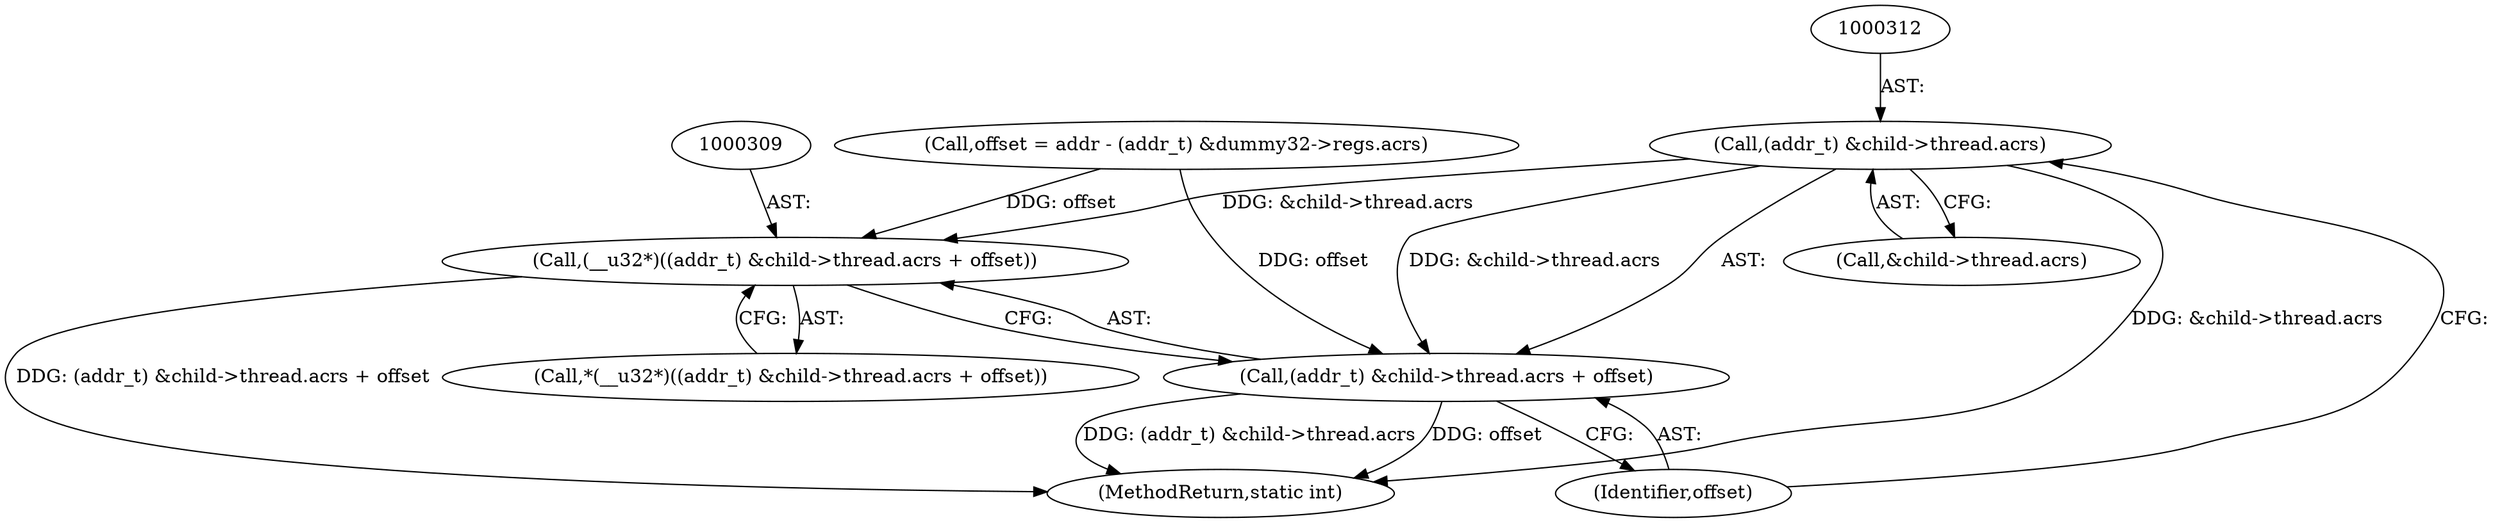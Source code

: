 digraph "0_linux_dab6cf55f81a6e16b8147aed9a843e1691dcd318_0@pointer" {
"1000311" [label="(Call,(addr_t) &child->thread.acrs)"];
"1000308" [label="(Call,(__u32*)((addr_t) &child->thread.acrs + offset))"];
"1000310" [label="(Call,(addr_t) &child->thread.acrs + offset)"];
"1000319" [label="(Identifier,offset)"];
"1000310" [label="(Call,(addr_t) &child->thread.acrs + offset)"];
"1000313" [label="(Call,&child->thread.acrs)"];
"1000294" [label="(Call,offset = addr - (addr_t) &dummy32->regs.acrs)"];
"1000308" [label="(Call,(__u32*)((addr_t) &child->thread.acrs + offset))"];
"1000307" [label="(Call,*(__u32*)((addr_t) &child->thread.acrs + offset))"];
"1000311" [label="(Call,(addr_t) &child->thread.acrs)"];
"1000455" [label="(MethodReturn,static int)"];
"1000311" -> "1000310"  [label="AST: "];
"1000311" -> "1000313"  [label="CFG: "];
"1000312" -> "1000311"  [label="AST: "];
"1000313" -> "1000311"  [label="AST: "];
"1000319" -> "1000311"  [label="CFG: "];
"1000311" -> "1000455"  [label="DDG: &child->thread.acrs"];
"1000311" -> "1000308"  [label="DDG: &child->thread.acrs"];
"1000311" -> "1000310"  [label="DDG: &child->thread.acrs"];
"1000308" -> "1000307"  [label="AST: "];
"1000308" -> "1000310"  [label="CFG: "];
"1000309" -> "1000308"  [label="AST: "];
"1000310" -> "1000308"  [label="AST: "];
"1000307" -> "1000308"  [label="CFG: "];
"1000308" -> "1000455"  [label="DDG: (addr_t) &child->thread.acrs + offset"];
"1000294" -> "1000308"  [label="DDG: offset"];
"1000310" -> "1000319"  [label="CFG: "];
"1000319" -> "1000310"  [label="AST: "];
"1000310" -> "1000455"  [label="DDG: (addr_t) &child->thread.acrs"];
"1000310" -> "1000455"  [label="DDG: offset"];
"1000294" -> "1000310"  [label="DDG: offset"];
}
